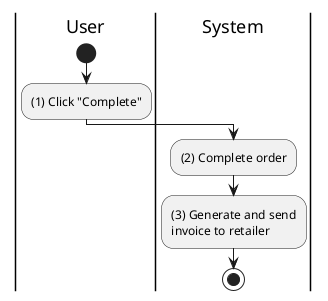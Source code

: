 @startuml sales-order-complete
|u|User
|s|System

|u|
start
:(1) Click "Complete";

|s|
:(2) Complete order;
:(3) Generate and send\ninvoice to retailer;
stop
@enduml